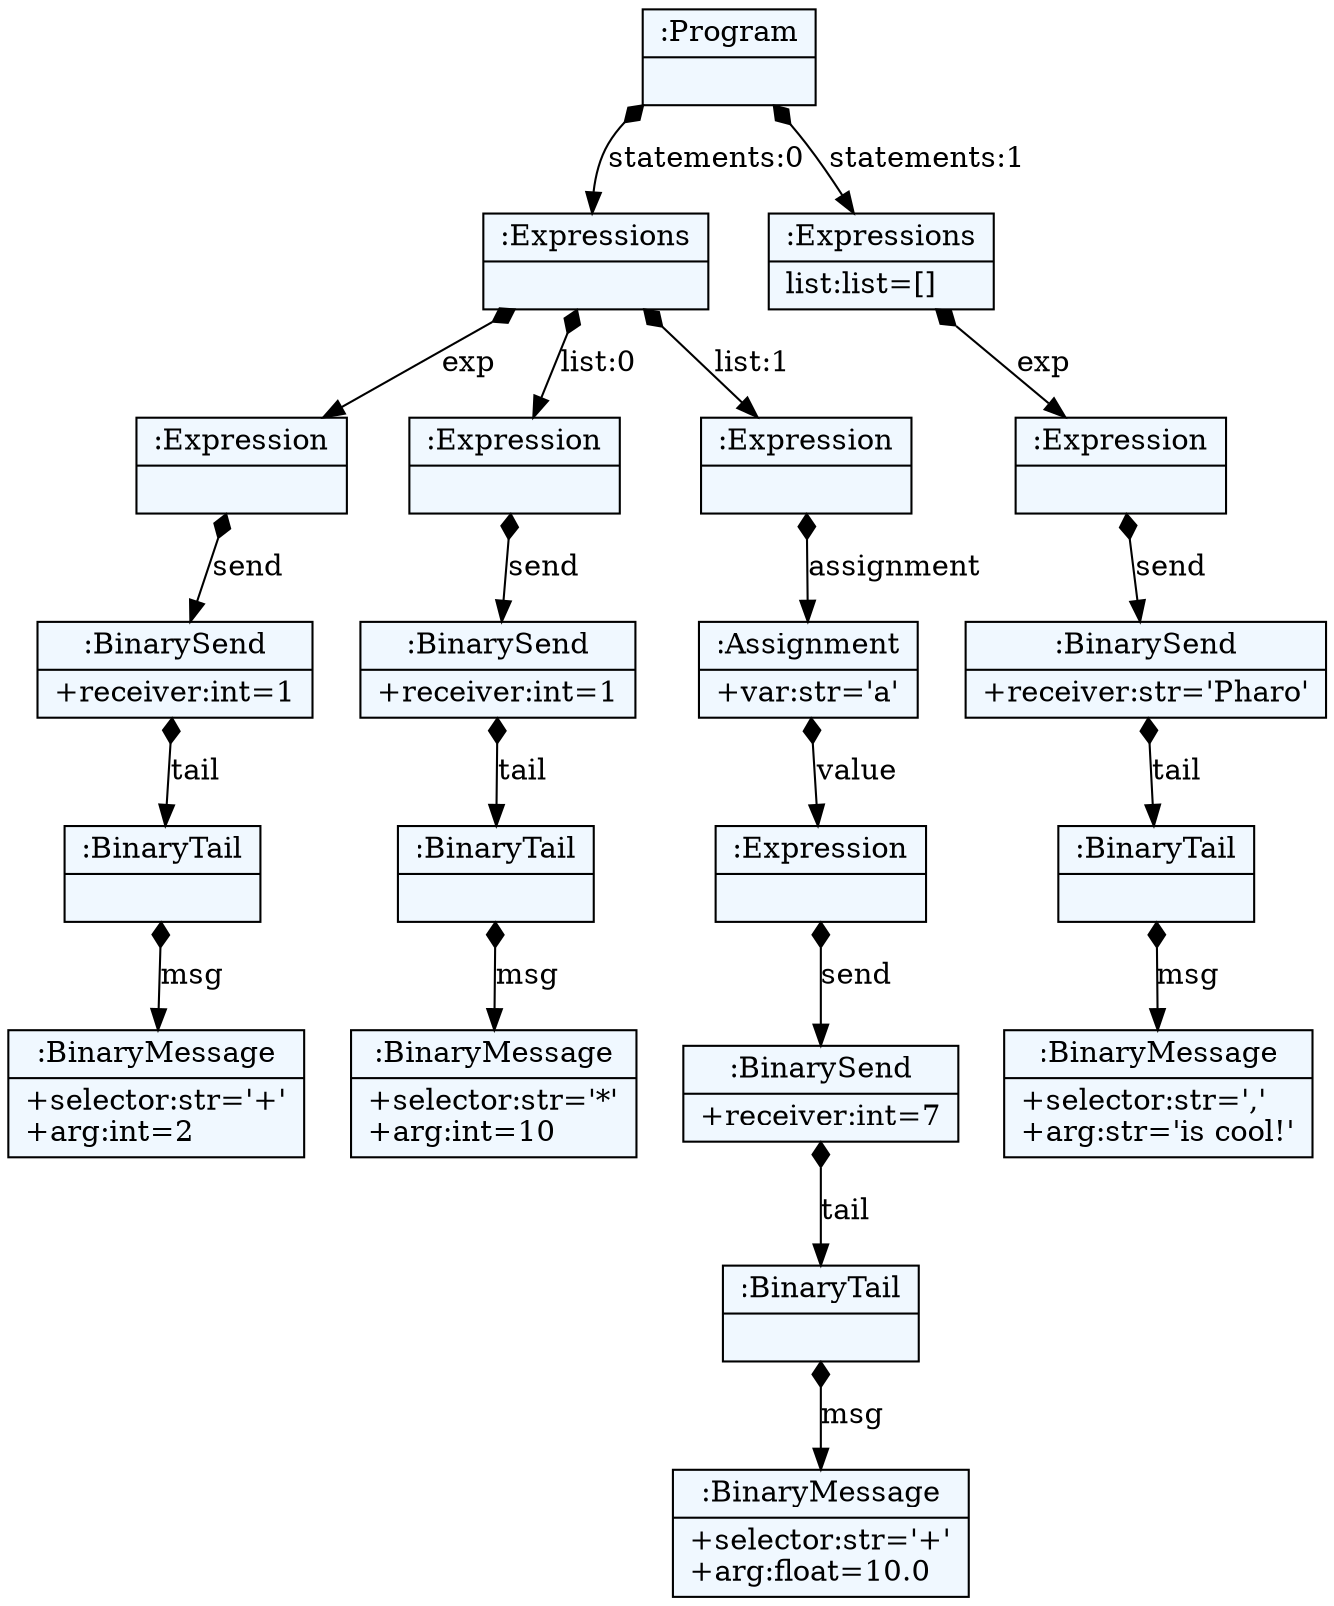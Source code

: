 
    digraph textX {
    fontname = "Bitstream Vera Sans"
    fontsize = 8
    node[
        shape=record,
        style=filled,
        fillcolor=aliceblue
    ]
    nodesep = 0.3
    edge[dir=black,arrowtail=empty]


2161848204872 -> 2161848205152 [label="statements:0" arrowtail=diamond dir=both]
2161848205152 -> 2161848204200 [label="exp" arrowtail=diamond dir=both]
2161848204200 -> 2161858809928 [label="send" arrowtail=diamond dir=both]
2161858809928 -> 2161859164088 [label="tail" arrowtail=diamond dir=both]
2161859164088 -> 2161859164872 [label="msg" arrowtail=diamond dir=both]
2161859164872[label="{:BinaryMessage|+selector:str='+'\l+arg:int=2\l}"]
2161859164088[label="{:BinaryTail|}"]
2161858809928[label="{:BinarySend|+receiver:int=1\l}"]
2161848204200[label="{:Expression|}"]
2161848205152 -> 2161846786256 [label="list:0" arrowtail=diamond dir=both]
2161846786256 -> 2161859163976 [label="send" arrowtail=diamond dir=both]
2161859163976 -> 2161859164984 [label="tail" arrowtail=diamond dir=both]
2161859164984 -> 2161859165096 [label="msg" arrowtail=diamond dir=both]
2161859165096[label="{:BinaryMessage|+selector:str='*'\l+arg:int=10\l}"]
2161859164984[label="{:BinaryTail|}"]
2161859163976[label="{:BinarySend|+receiver:int=1\l}"]
2161846786256[label="{:Expression|}"]
2161848205152 -> 2161846786312 [label="list:1" arrowtail=diamond dir=both]
2161846786312 -> 2161859164816 [label="assignment" arrowtail=diamond dir=both]
2161859164816 -> 2161859165208 [label="value" arrowtail=diamond dir=both]
2161859165208 -> 2161859165320 [label="send" arrowtail=diamond dir=both]
2161859165320 -> 2161859165544 [label="tail" arrowtail=diamond dir=both]
2161859165544 -> 2161859165656 [label="msg" arrowtail=diamond dir=both]
2161859165656[label="{:BinaryMessage|+selector:str='+'\l+arg:float=10.0\l}"]
2161859165544[label="{:BinaryTail|}"]
2161859165320[label="{:BinarySend|+receiver:int=7\l}"]
2161859165208[label="{:Expression|}"]
2161859164816[label="{:Assignment|+var:str='a'\l}"]
2161846786312[label="{:Expression|}"]
2161848205152[label="{:Expressions|}"]
2161848204872 -> 2161848204368 [label="statements:1" arrowtail=diamond dir=both]
2161848204368 -> 2161859164032 [label="exp" arrowtail=diamond dir=both]
2161859164032 -> 2161859165152 [label="send" arrowtail=diamond dir=both]
2161859165152 -> 2161859165488 [label="tail" arrowtail=diamond dir=both]
2161859165488 -> 2161859165768 [label="msg" arrowtail=diamond dir=both]
2161859165768[label="{:BinaryMessage|+selector:str=','\l+arg:str='is cool!'\l}"]
2161859165488[label="{:BinaryTail|}"]
2161859165152[label="{:BinarySend|+receiver:str='Pharo'\l}"]
2161859164032[label="{:Expression|}"]
2161848204368[label="{:Expressions|list:list=[]\l}"]
2161848204872[label="{:Program|}"]

}
